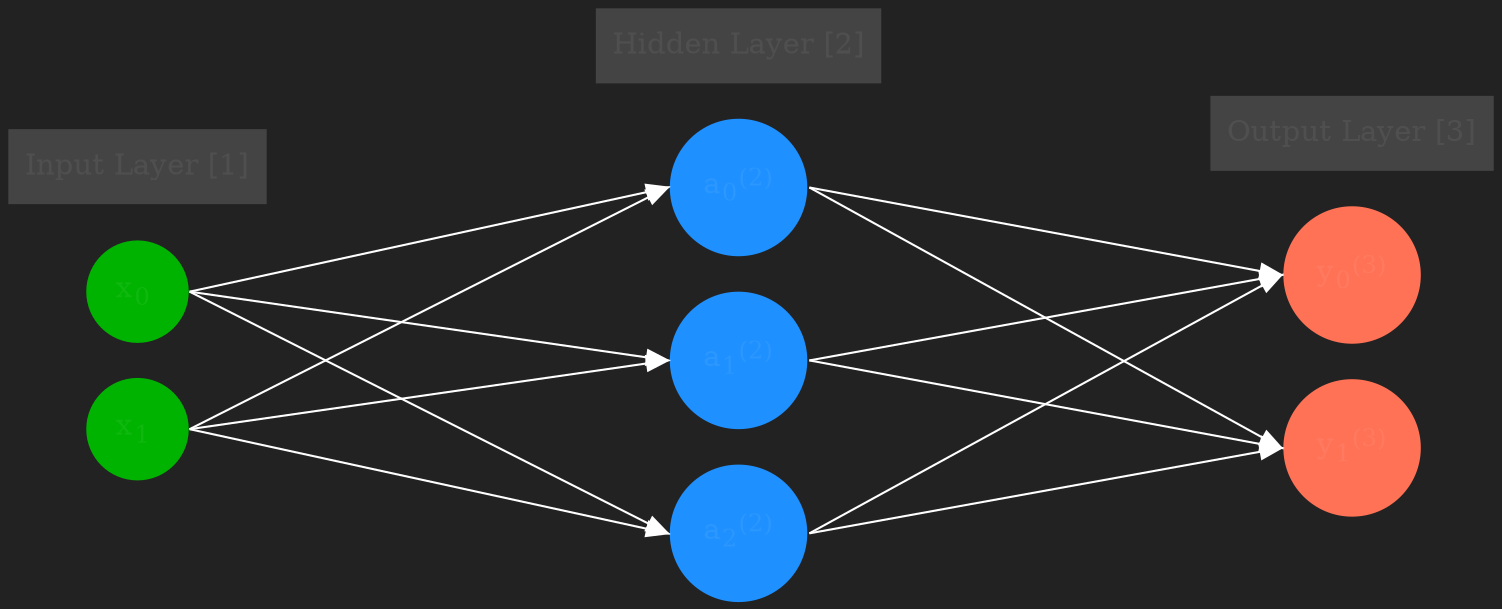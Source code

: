 
    digraph NNGraph {
        bgcolor="#222222"
        node [style=filled, fillcolor="#444444", fontcolor="#FFFFFFF", color = "#FFFFFF", shape="circle"]
        edge [fontcolor="#FFFFFFF", color = "#FFFFFF"]
        graph [fontcolor="#FFFFFFF", color = "#FFFFFF"]
    
        rankdir = LR;
        splines=false;
        edge[style=invis];
        ranksep=
        2.2
        ;
        {
            node [shape=circle, color="#ffcc00", style=filled, fillcolor="#ffcc00"];
        }

        
    {
        node [shape=circle, color="#00b300", style=filled, fillcolor="#00b300"];
        // 1
    x0 [label=<x<sub>0 </sub>>];
x1 [label=<x<sub>1 </sub>>];

    }
    
    {
        node [shape=circle, color=dodgerblue, style=filled, fillcolor=dodgerblue];
    //2
a02 [label=<a<sub>0</sub><sup>(2)</sup>>];
a12 [label=<a<sub>1</sub><sup>(2)</sup>>];
a22 [label=<a<sub>2</sub><sup>(2)</sup>>];

    }
    
    {
        node [shape=circle, color=coral1, style=filled, fillcolor=coral1];
    //3
y0 [label=<y<sub>0</sub><sup>(3)</sup>>];
y1 [label=<y<sub>1</sub><sup>(3)</sup>>];

    }
    {
rank=same;
x0->x1;
}
{
rank=same;
a02->a12->a22;
}
{
rank=same;
y0->y1;
}

    l0 [shape=plaintext, label="Input Layer [1]"];
    l0->x0;
    {rank=same; l0;x0};
    l1 [shape=plaintext, label="Hidden Layer [2]"];
l1->a02
{rank=same; l1;a02}
l2 [shape=plaintext, label="Output Layer [3]"];
l2->y0
{rank=same; l2;y0};
edge[style=solid, tailport=e, headport=w];
{x0; x1}->{a02;a12;a22};
{a02;a12;a22}->{y0, y1}
}